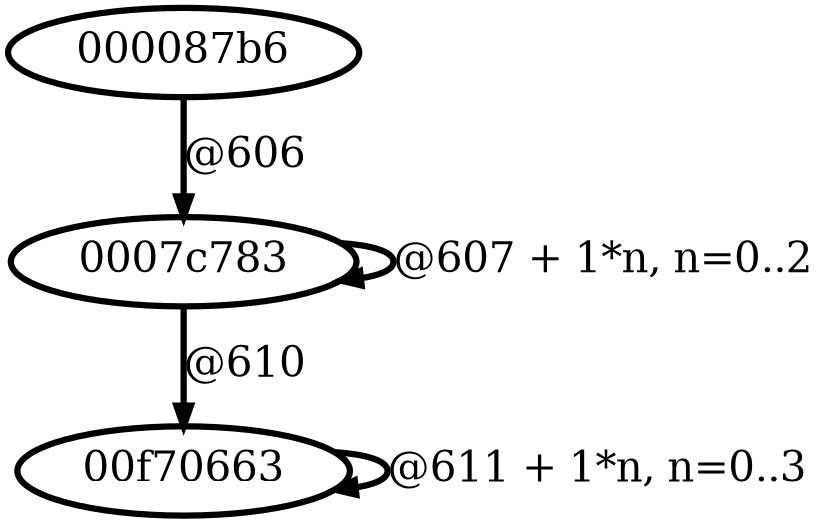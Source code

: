 digraph G {
        node [style=rounded, penwidth=3, fontsize=20, shape=oval];
        "000087b6" -> "0007c783" [label="@606", color=black,arrowsize=1,style=bold,penwidth=3,fontsize=20];
"0007c783" -> "0007c783" [label="@607 + 1*n, n=0..2", color=black,arrowsize=1,style=bold,penwidth=3,fontsize=20];
"0007c783" -> "00f70663" [label="@610", color=black,arrowsize=1,style=bold,penwidth=3,fontsize=20];
"00f70663" -> "00f70663" [label="@611 + 1*n, n=0..3", color=black,arrowsize=1,style=bold,penwidth=3,fontsize=20];
}
